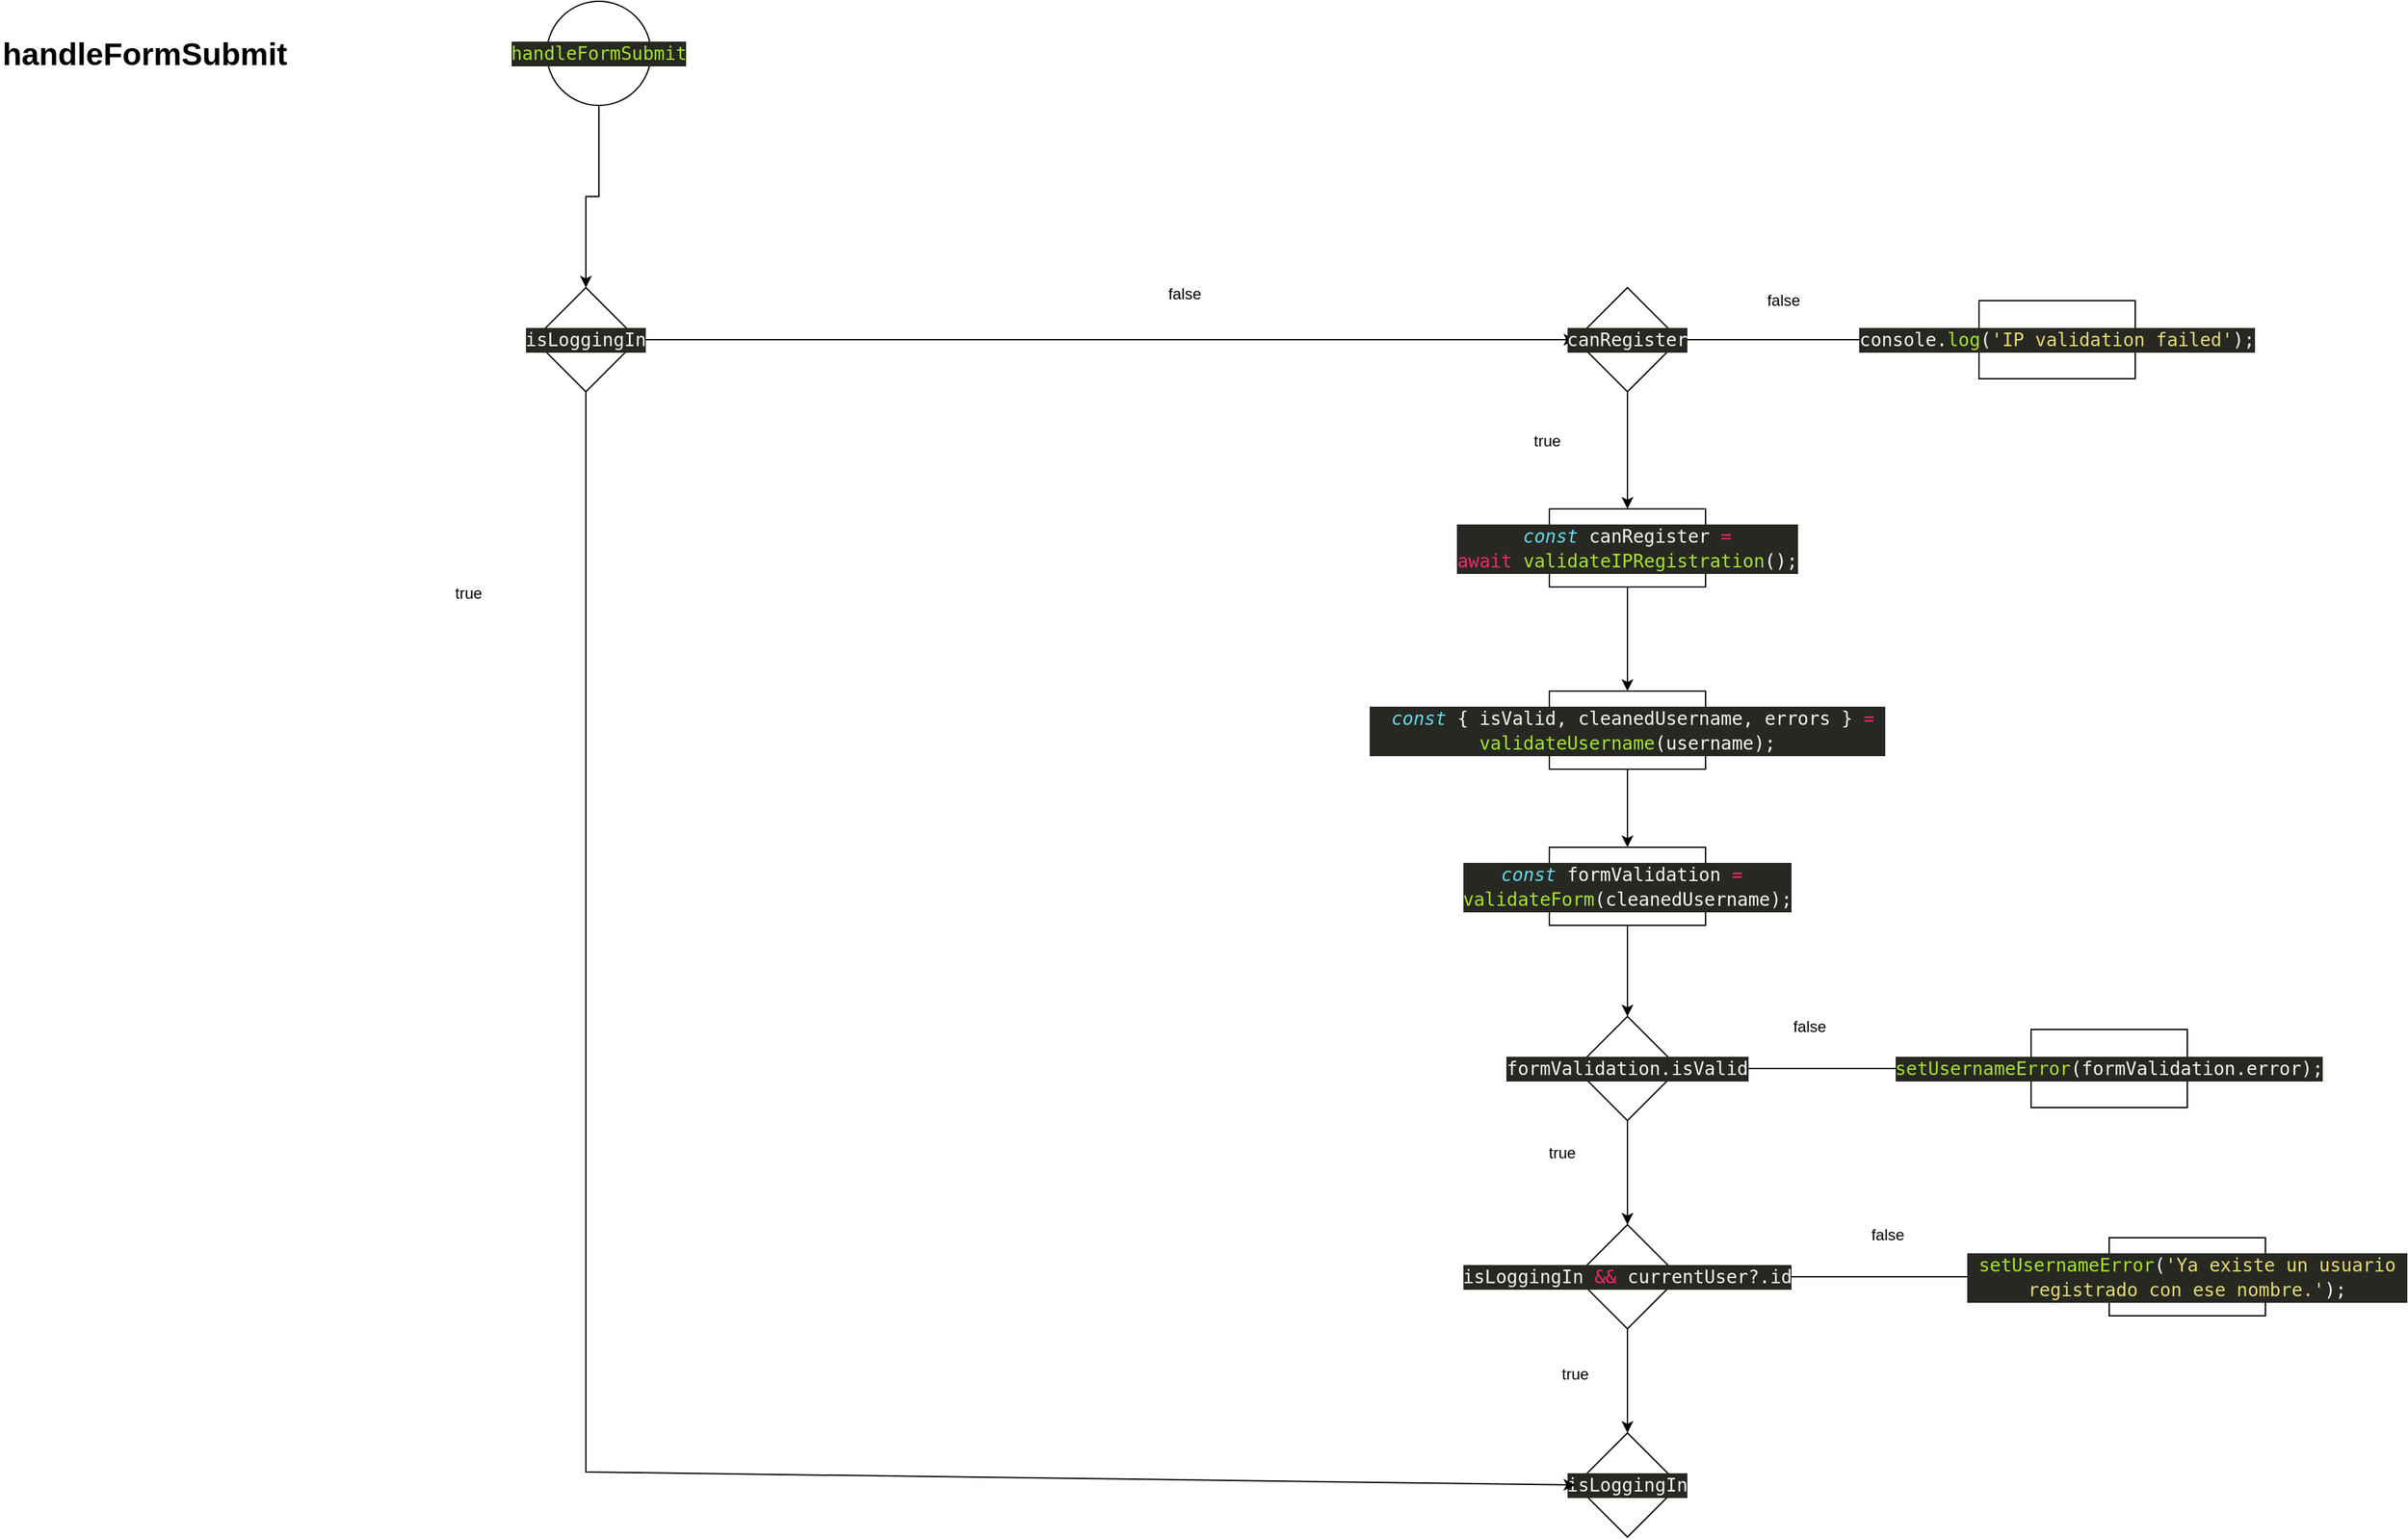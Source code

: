 <mxfile version="24.9.1">
  <diagram name="Página-1" id="zDTtyLYirOvSSsdoOONd">
    <mxGraphModel dx="3307" dy="1237" grid="1" gridSize="10" guides="1" tooltips="1" connect="1" arrows="1" fold="1" page="1" pageScale="1" pageWidth="827" pageHeight="1169" math="0" shadow="0">
      <root>
        <mxCell id="0" />
        <mxCell id="1" parent="0" />
        <mxCell id="8L2A5O2VY_vYPt0uXAKj-5" value="" style="edgeStyle=orthogonalEdgeStyle;rounded=0;orthogonalLoop=1;jettySize=auto;html=1;entryX=0.5;entryY=0;entryDx=0;entryDy=0;" edge="1" parent="1" source="8L2A5O2VY_vYPt0uXAKj-3" target="8L2A5O2VY_vYPt0uXAKj-7">
          <mxGeometry relative="1" as="geometry">
            <mxPoint x="280" y="230" as="targetPoint" />
          </mxGeometry>
        </mxCell>
        <mxCell id="8L2A5O2VY_vYPt0uXAKj-3" value="&lt;div style=&quot;color: #f8f8f2;background-color: #272822;font-family: &#39;Droid Sans Mono&#39;, &#39;monospace&#39;, monospace;font-weight: normal;font-size: 14px;line-height: 19px;white-space: pre;&quot;&gt;&lt;div&gt;&lt;span style=&quot;color: #a6e22e;&quot;&gt;handleFormSubmit&lt;/span&gt;&lt;/div&gt;&lt;/div&gt;" style="ellipse;whiteSpace=wrap;html=1;aspect=fixed;" vertex="1" parent="1">
          <mxGeometry x="-130" y="60" width="80" height="80" as="geometry" />
        </mxCell>
        <mxCell id="8L2A5O2VY_vYPt0uXAKj-10" value="" style="edgeStyle=orthogonalEdgeStyle;rounded=0;orthogonalLoop=1;jettySize=auto;html=1;" edge="1" parent="1" source="8L2A5O2VY_vYPt0uXAKj-7" target="8L2A5O2VY_vYPt0uXAKj-9">
          <mxGeometry relative="1" as="geometry" />
        </mxCell>
        <mxCell id="8L2A5O2VY_vYPt0uXAKj-7" value="&lt;div style=&quot;color: #f8f8f2;background-color: #272822;font-family: &#39;Droid Sans Mono&#39;, &#39;monospace&#39;, monospace;font-weight: normal;font-size: 14px;line-height: 19px;white-space: pre;&quot;&gt;&lt;div&gt;&lt;span style=&quot;color: #f8f8f2;&quot;&gt;isLoggingIn&lt;/span&gt;&lt;/div&gt;&lt;/div&gt;" style="rhombus;whiteSpace=wrap;html=1;" vertex="1" parent="1">
          <mxGeometry x="-140" y="280" width="80" height="80" as="geometry" />
        </mxCell>
        <mxCell id="8L2A5O2VY_vYPt0uXAKj-13" value="" style="edgeStyle=orthogonalEdgeStyle;rounded=0;orthogonalLoop=1;jettySize=auto;html=1;" edge="1" parent="1" source="8L2A5O2VY_vYPt0uXAKj-9" target="8L2A5O2VY_vYPt0uXAKj-12">
          <mxGeometry relative="1" as="geometry" />
        </mxCell>
        <mxCell id="8L2A5O2VY_vYPt0uXAKj-20" value="" style="edgeStyle=orthogonalEdgeStyle;rounded=0;orthogonalLoop=1;jettySize=auto;html=1;" edge="1" parent="1" source="8L2A5O2VY_vYPt0uXAKj-9" target="8L2A5O2VY_vYPt0uXAKj-19">
          <mxGeometry relative="1" as="geometry" />
        </mxCell>
        <mxCell id="8L2A5O2VY_vYPt0uXAKj-9" value="&lt;div style=&quot;color: #f8f8f2;background-color: #272822;font-family: &#39;Droid Sans Mono&#39;, &#39;monospace&#39;, monospace;font-weight: normal;font-size: 14px;line-height: 19px;white-space: pre;&quot;&gt;&lt;div&gt;&lt;span style=&quot;color: #f8f8f2;&quot;&gt;canRegister&lt;/span&gt;&lt;/div&gt;&lt;/div&gt;" style="rhombus;whiteSpace=wrap;html=1;" vertex="1" parent="1">
          <mxGeometry x="660" y="280" width="80" height="80" as="geometry" />
        </mxCell>
        <mxCell id="8L2A5O2VY_vYPt0uXAKj-11" value="false" style="text;html=1;align=center;verticalAlign=middle;whiteSpace=wrap;rounded=0;" vertex="1" parent="1">
          <mxGeometry x="330" y="270" width="60" height="30" as="geometry" />
        </mxCell>
        <mxCell id="8L2A5O2VY_vYPt0uXAKj-12" value="&lt;div style=&quot;color: #f8f8f2;background-color: #272822;font-family: &#39;Droid Sans Mono&#39;, &#39;monospace&#39;, monospace;font-weight: normal;font-size: 14px;line-height: 19px;white-space: pre;&quot;&gt;&lt;div&gt;&lt;span style=&quot;color: #f8f8f2;&quot;&gt;console&lt;/span&gt;&lt;span style=&quot;color: #f8f8f2;&quot;&gt;.&lt;/span&gt;&lt;span style=&quot;color: #a6e22e;&quot;&gt;log&lt;/span&gt;&lt;span style=&quot;color: #f8f8f2;&quot;&gt;(&lt;/span&gt;&lt;span style=&quot;color: #e6db74;&quot;&gt;&#39;IP validation failed&#39;&lt;/span&gt;&lt;span style=&quot;color: #f8f8f2;&quot;&gt;);&lt;/span&gt;&lt;/div&gt;&lt;/div&gt;" style="whiteSpace=wrap;html=1;" vertex="1" parent="1">
          <mxGeometry x="970" y="290" width="120" height="60" as="geometry" />
        </mxCell>
        <mxCell id="8L2A5O2VY_vYPt0uXAKj-14" value="false" style="text;html=1;align=center;verticalAlign=middle;whiteSpace=wrap;rounded=0;" vertex="1" parent="1">
          <mxGeometry x="790" y="275" width="60" height="30" as="geometry" />
        </mxCell>
        <mxCell id="8L2A5O2VY_vYPt0uXAKj-27" value="" style="edgeStyle=orthogonalEdgeStyle;rounded=0;orthogonalLoop=1;jettySize=auto;html=1;" edge="1" parent="1" source="8L2A5O2VY_vYPt0uXAKj-19" target="8L2A5O2VY_vYPt0uXAKj-26">
          <mxGeometry relative="1" as="geometry" />
        </mxCell>
        <mxCell id="8L2A5O2VY_vYPt0uXAKj-19" value="&lt;div style=&quot;color: #f8f8f2;background-color: #272822;font-family: &#39;Droid Sans Mono&#39;, &#39;monospace&#39;, monospace;font-weight: normal;font-size: 14px;line-height: 19px;white-space: pre;&quot;&gt;&lt;div&gt;&lt;span style=&quot;color: #f8f8f2;&quot;&gt; &lt;/span&gt;&lt;span style=&quot;color: #66d9ef;font-style: italic;&quot;&gt;const&lt;/span&gt;&lt;span style=&quot;color: #f8f8f2;&quot;&gt; &lt;/span&gt;&lt;span style=&quot;color: #f8f8f2;&quot;&gt;canRegister&lt;/span&gt;&lt;span style=&quot;color: #f8f8f2;&quot;&gt; &lt;/span&gt;&lt;span style=&quot;color: #f92672;&quot;&gt;=&lt;/span&gt;&lt;span style=&quot;color: #f8f8f2;&quot;&gt; &lt;/span&gt;&lt;/div&gt;&lt;div&gt;&lt;span style=&quot;color: #f92672;&quot;&gt;await&lt;/span&gt;&lt;span style=&quot;color: #f8f8f2;&quot;&gt; &lt;/span&gt;&lt;span style=&quot;color: #a6e22e;&quot;&gt;validateIPRegistration&lt;/span&gt;&lt;span style=&quot;color: #f8f8f2;&quot;&gt;();&lt;/span&gt;&lt;/div&gt;&lt;/div&gt;" style="whiteSpace=wrap;html=1;" vertex="1" parent="1">
          <mxGeometry x="640" y="450" width="120" height="60" as="geometry" />
        </mxCell>
        <mxCell id="8L2A5O2VY_vYPt0uXAKj-22" value="&lt;h1 style=&quot;margin-top: 0px;&quot;&gt;handleFormSubmit&lt;/h1&gt;" style="text;html=1;whiteSpace=wrap;overflow=hidden;rounded=0;" vertex="1" parent="1">
          <mxGeometry x="-550" y="80" width="230" height="120" as="geometry" />
        </mxCell>
        <mxCell id="8L2A5O2VY_vYPt0uXAKj-25" value="true" style="text;html=1;align=center;verticalAlign=middle;whiteSpace=wrap;rounded=0;" vertex="1" parent="1">
          <mxGeometry x="610" y="382" width="57" height="32" as="geometry" />
        </mxCell>
        <mxCell id="8L2A5O2VY_vYPt0uXAKj-29" value="" style="edgeStyle=orthogonalEdgeStyle;rounded=0;orthogonalLoop=1;jettySize=auto;html=1;" edge="1" parent="1" source="8L2A5O2VY_vYPt0uXAKj-26" target="8L2A5O2VY_vYPt0uXAKj-28">
          <mxGeometry relative="1" as="geometry" />
        </mxCell>
        <mxCell id="8L2A5O2VY_vYPt0uXAKj-26" value="&lt;div style=&quot;color: #f8f8f2;background-color: #272822;font-family: &#39;Droid Sans Mono&#39;, &#39;monospace&#39;, monospace;font-weight: normal;font-size: 14px;line-height: 19px;white-space: pre;&quot;&gt;&lt;div&gt;&lt;span style=&quot;color: #f8f8f2;&quot;&gt;  &lt;/span&gt;&lt;span style=&quot;color: #66d9ef;font-style: italic;&quot;&gt;const&lt;/span&gt;&lt;span style=&quot;color: #f8f8f2;&quot;&gt; { &lt;/span&gt;&lt;span style=&quot;color: #f8f8f2;&quot;&gt;isValid&lt;/span&gt;&lt;span style=&quot;color: #f8f8f2;&quot;&gt;, &lt;/span&gt;&lt;span style=&quot;color: #f8f8f2;&quot;&gt;cleanedUsername&lt;/span&gt;&lt;span style=&quot;color: #f8f8f2;&quot;&gt;, &lt;/span&gt;&lt;span style=&quot;color: #f8f8f2;&quot;&gt;errors&lt;/span&gt;&lt;span style=&quot;color: #f8f8f2;&quot;&gt; } &lt;/span&gt;&lt;span style=&quot;color: #f92672;&quot;&gt;=&lt;/span&gt;&lt;span style=&quot;color: #f8f8f2;&quot;&gt; &lt;/span&gt;&lt;span style=&quot;color: #a6e22e;&quot;&gt;&lt;br&gt;&lt;/span&gt;&lt;/div&gt;&lt;div&gt;&lt;span style=&quot;color: #a6e22e;&quot;&gt;validateUsername&lt;/span&gt;&lt;span style=&quot;color: #f8f8f2;&quot;&gt;(&lt;/span&gt;&lt;span style=&quot;color: #f8f8f2;&quot;&gt;username&lt;/span&gt;&lt;span style=&quot;color: #f8f8f2;&quot;&gt;);&lt;/span&gt;&lt;/div&gt;&lt;/div&gt;" style="whiteSpace=wrap;html=1;" vertex="1" parent="1">
          <mxGeometry x="640" y="590" width="120" height="60" as="geometry" />
        </mxCell>
        <mxCell id="8L2A5O2VY_vYPt0uXAKj-31" value="" style="edgeStyle=orthogonalEdgeStyle;rounded=0;orthogonalLoop=1;jettySize=auto;html=1;" edge="1" parent="1" source="8L2A5O2VY_vYPt0uXAKj-28" target="8L2A5O2VY_vYPt0uXAKj-30">
          <mxGeometry relative="1" as="geometry" />
        </mxCell>
        <mxCell id="8L2A5O2VY_vYPt0uXAKj-28" value="&lt;div style=&quot;color: #f8f8f2;background-color: #272822;font-family: &#39;Droid Sans Mono&#39;, &#39;monospace&#39;, monospace;font-weight: normal;font-size: 14px;line-height: 19px;white-space: pre;&quot;&gt;&lt;div&gt;&lt;span style=&quot;color: #66d9ef;font-style: italic;&quot;&gt;const&lt;/span&gt;&lt;span style=&quot;color: #f8f8f2;&quot;&gt; &lt;/span&gt;&lt;span style=&quot;color: #f8f8f2;&quot;&gt;formValidation&lt;/span&gt;&lt;span style=&quot;color: #f8f8f2;&quot;&gt; &lt;/span&gt;&lt;span style=&quot;color: #f92672;&quot;&gt;=&lt;/span&gt;&lt;span style=&quot;color: #f8f8f2;&quot;&gt; &lt;/span&gt;&lt;/div&gt;&lt;div&gt;&lt;span style=&quot;color: #a6e22e;&quot;&gt;validateForm&lt;/span&gt;&lt;span style=&quot;color: #f8f8f2;&quot;&gt;(&lt;/span&gt;&lt;span style=&quot;color: #f8f8f2;&quot;&gt;cleanedUsername&lt;/span&gt;&lt;span style=&quot;color: #f8f8f2;&quot;&gt;);&lt;/span&gt;&lt;/div&gt;&lt;/div&gt;" style="whiteSpace=wrap;html=1;" vertex="1" parent="1">
          <mxGeometry x="640" y="710" width="120" height="60" as="geometry" />
        </mxCell>
        <mxCell id="8L2A5O2VY_vYPt0uXAKj-33" value="" style="edgeStyle=orthogonalEdgeStyle;rounded=0;orthogonalLoop=1;jettySize=auto;html=1;" edge="1" parent="1" source="8L2A5O2VY_vYPt0uXAKj-30" target="8L2A5O2VY_vYPt0uXAKj-32">
          <mxGeometry relative="1" as="geometry" />
        </mxCell>
        <mxCell id="8L2A5O2VY_vYPt0uXAKj-42" value="" style="edgeStyle=orthogonalEdgeStyle;rounded=0;orthogonalLoop=1;jettySize=auto;html=1;" edge="1" parent="1" source="8L2A5O2VY_vYPt0uXAKj-30" target="8L2A5O2VY_vYPt0uXAKj-41">
          <mxGeometry relative="1" as="geometry" />
        </mxCell>
        <mxCell id="8L2A5O2VY_vYPt0uXAKj-30" value="&lt;div style=&quot;color: #f8f8f2;background-color: #272822;font-family: &#39;Droid Sans Mono&#39;, &#39;monospace&#39;, monospace;font-weight: normal;font-size: 14px;line-height: 19px;white-space: pre;&quot;&gt;&lt;div&gt;&lt;span style=&quot;color: #f8f8f2;&quot;&gt;formValidation&lt;/span&gt;&lt;span style=&quot;color: #f8f8f2;&quot;&gt;.isValid&lt;/span&gt;&lt;/div&gt;&lt;/div&gt;" style="rhombus;whiteSpace=wrap;html=1;" vertex="1" parent="1">
          <mxGeometry x="660" y="840" width="80" height="80" as="geometry" />
        </mxCell>
        <mxCell id="8L2A5O2VY_vYPt0uXAKj-32" value="&lt;div style=&quot;color: #f8f8f2;background-color: #272822;font-family: &#39;Droid Sans Mono&#39;, &#39;monospace&#39;, monospace;font-weight: normal;font-size: 14px;line-height: 19px;white-space: pre;&quot;&gt;&lt;div&gt;&lt;span style=&quot;color: #a6e22e;&quot;&gt;setUsernameError&lt;/span&gt;&lt;span style=&quot;color: #f8f8f2;&quot;&gt;(&lt;/span&gt;&lt;span style=&quot;color: #f8f8f2;&quot;&gt;formValidation&lt;/span&gt;&lt;span style=&quot;color: #f8f8f2;&quot;&gt;.error);&lt;/span&gt;&lt;/div&gt;&lt;/div&gt;" style="whiteSpace=wrap;html=1;" vertex="1" parent="1">
          <mxGeometry x="1010" y="850" width="120" height="60" as="geometry" />
        </mxCell>
        <mxCell id="8L2A5O2VY_vYPt0uXAKj-34" value="&lt;div&gt;false&lt;/div&gt;&lt;div&gt;&lt;br&gt;&lt;/div&gt;" style="text;html=1;align=center;verticalAlign=middle;whiteSpace=wrap;rounded=0;" vertex="1" parent="1">
          <mxGeometry x="810" y="840" width="60" height="30" as="geometry" />
        </mxCell>
        <mxCell id="8L2A5O2VY_vYPt0uXAKj-37" value="true" style="text;html=1;align=center;verticalAlign=middle;whiteSpace=wrap;rounded=0;" vertex="1" parent="1">
          <mxGeometry x="620" y="930" width="60" height="30" as="geometry" />
        </mxCell>
        <mxCell id="8L2A5O2VY_vYPt0uXAKj-46" value="" style="edgeStyle=orthogonalEdgeStyle;rounded=0;orthogonalLoop=1;jettySize=auto;html=1;" edge="1" parent="1" source="8L2A5O2VY_vYPt0uXAKj-41" target="8L2A5O2VY_vYPt0uXAKj-45">
          <mxGeometry relative="1" as="geometry" />
        </mxCell>
        <mxCell id="8L2A5O2VY_vYPt0uXAKj-52" value="" style="edgeStyle=orthogonalEdgeStyle;rounded=0;orthogonalLoop=1;jettySize=auto;html=1;" edge="1" parent="1" source="8L2A5O2VY_vYPt0uXAKj-41" target="8L2A5O2VY_vYPt0uXAKj-51">
          <mxGeometry relative="1" as="geometry" />
        </mxCell>
        <mxCell id="8L2A5O2VY_vYPt0uXAKj-41" value="&lt;div style=&quot;color: #f8f8f2;background-color: #272822;font-family: &#39;Droid Sans Mono&#39;, &#39;monospace&#39;, monospace;font-weight: normal;font-size: 14px;line-height: 19px;white-space: pre;&quot;&gt;&lt;div&gt;&lt;span style=&quot;color: #f8f8f2;&quot;&gt;isLoggingIn&lt;/span&gt;&lt;span style=&quot;color: #f8f8f2;&quot;&gt; &lt;/span&gt;&lt;span style=&quot;color: #f92672;&quot;&gt;&amp;amp;&amp;amp;&lt;/span&gt;&lt;span style=&quot;color: #f8f8f2;&quot;&gt; &lt;/span&gt;&lt;span style=&quot;color: #f8f8f2;&quot;&gt;currentUser&lt;/span&gt;&lt;span style=&quot;color: #f8f8f2;&quot;&gt;?.id&lt;/span&gt;&lt;/div&gt;&lt;/div&gt;" style="rhombus;whiteSpace=wrap;html=1;" vertex="1" parent="1">
          <mxGeometry x="660" y="1000" width="80" height="80" as="geometry" />
        </mxCell>
        <mxCell id="8L2A5O2VY_vYPt0uXAKj-45" value="&lt;div style=&quot;color: #f8f8f2;background-color: #272822;font-family: &#39;Droid Sans Mono&#39;, &#39;monospace&#39;, monospace;font-weight: normal;font-size: 14px;line-height: 19px;white-space: pre;&quot;&gt;&lt;div&gt;&lt;span style=&quot;color: #f8f8f2;&quot;&gt; &lt;/span&gt;&lt;span style=&quot;color: #a6e22e;&quot;&gt;setUsernameError&lt;/span&gt;&lt;span style=&quot;color: #f8f8f2;&quot;&gt;(&lt;/span&gt;&lt;span style=&quot;color: #e6db74;&quot;&gt;&#39;Ya existe un usuario &lt;/span&gt;&lt;/div&gt;&lt;div&gt;&lt;span style=&quot;color: #e6db74;&quot;&gt;registrado con ese nombre.&#39;&lt;/span&gt;&lt;span style=&quot;color: #f8f8f2;&quot;&gt;);&lt;/span&gt;&lt;/div&gt;&lt;/div&gt;" style="whiteSpace=wrap;html=1;" vertex="1" parent="1">
          <mxGeometry x="1070" y="1010" width="120" height="60" as="geometry" />
        </mxCell>
        <mxCell id="8L2A5O2VY_vYPt0uXAKj-48" value="&lt;div&gt;false&lt;/div&gt;&lt;div&gt;&lt;br&gt;&lt;/div&gt;" style="text;html=1;align=center;verticalAlign=middle;whiteSpace=wrap;rounded=0;" vertex="1" parent="1">
          <mxGeometry x="870" y="1000" width="60" height="30" as="geometry" />
        </mxCell>
        <mxCell id="8L2A5O2VY_vYPt0uXAKj-51" value="&lt;div style=&quot;color: #f8f8f2;background-color: #272822;font-family: &#39;Droid Sans Mono&#39;, &#39;monospace&#39;, monospace;font-weight: normal;font-size: 14px;line-height: 19px;white-space: pre;&quot;&gt;&lt;div&gt;&lt;span style=&quot;color: #f8f8f2;&quot;&gt;isLoggingIn&lt;/span&gt;&lt;/div&gt;&lt;/div&gt;" style="rhombus;whiteSpace=wrap;html=1;" vertex="1" parent="1">
          <mxGeometry x="660" y="1160" width="80" height="80" as="geometry" />
        </mxCell>
        <mxCell id="8L2A5O2VY_vYPt0uXAKj-53" value="true" style="text;html=1;align=center;verticalAlign=middle;whiteSpace=wrap;rounded=0;" vertex="1" parent="1">
          <mxGeometry x="630" y="1100" width="60" height="30" as="geometry" />
        </mxCell>
        <mxCell id="8L2A5O2VY_vYPt0uXAKj-56" value="" style="endArrow=classic;html=1;rounded=0;exitX=0.5;exitY=1;exitDx=0;exitDy=0;entryX=0;entryY=0.5;entryDx=0;entryDy=0;" edge="1" parent="1" source="8L2A5O2VY_vYPt0uXAKj-7" target="8L2A5O2VY_vYPt0uXAKj-51">
          <mxGeometry width="50" height="50" relative="1" as="geometry">
            <mxPoint x="410" y="560" as="sourcePoint" />
            <mxPoint x="650" y="1180" as="targetPoint" />
            <Array as="points">
              <mxPoint x="-100" y="1190" />
            </Array>
          </mxGeometry>
        </mxCell>
        <mxCell id="8L2A5O2VY_vYPt0uXAKj-58" value="true" style="text;html=1;align=center;verticalAlign=middle;whiteSpace=wrap;rounded=0;" vertex="1" parent="1">
          <mxGeometry x="-220" y="500" width="60" height="30" as="geometry" />
        </mxCell>
      </root>
    </mxGraphModel>
  </diagram>
</mxfile>

